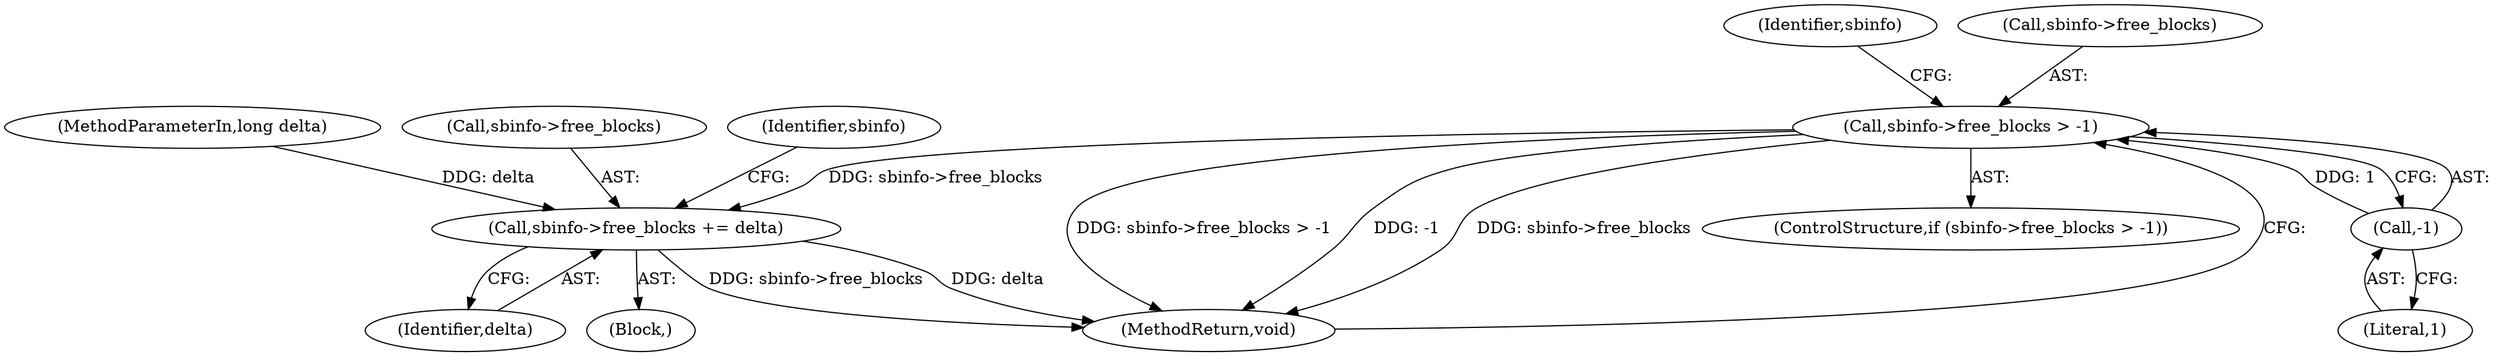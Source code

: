 digraph "1_linux_90481622d75715bfcb68501280a917dbfe516029_0@API" {
"1000114" [label="(Call,sbinfo->free_blocks > -1)"];
"1000118" [label="(Call,-1)"];
"1000126" [label="(Call,sbinfo->free_blocks += delta)"];
"1000136" [label="(MethodReturn,void)"];
"1000126" [label="(Call,sbinfo->free_blocks += delta)"];
"1000124" [label="(Identifier,sbinfo)"];
"1000102" [label="(MethodParameterIn,long delta)"];
"1000118" [label="(Call,-1)"];
"1000127" [label="(Call,sbinfo->free_blocks)"];
"1000120" [label="(Block,)"];
"1000114" [label="(Call,sbinfo->free_blocks > -1)"];
"1000130" [label="(Identifier,delta)"];
"1000115" [label="(Call,sbinfo->free_blocks)"];
"1000113" [label="(ControlStructure,if (sbinfo->free_blocks > -1))"];
"1000119" [label="(Literal,1)"];
"1000134" [label="(Identifier,sbinfo)"];
"1000114" -> "1000113"  [label="AST: "];
"1000114" -> "1000118"  [label="CFG: "];
"1000115" -> "1000114"  [label="AST: "];
"1000118" -> "1000114"  [label="AST: "];
"1000124" -> "1000114"  [label="CFG: "];
"1000136" -> "1000114"  [label="CFG: "];
"1000114" -> "1000136"  [label="DDG: sbinfo->free_blocks > -1"];
"1000114" -> "1000136"  [label="DDG: -1"];
"1000114" -> "1000136"  [label="DDG: sbinfo->free_blocks"];
"1000118" -> "1000114"  [label="DDG: 1"];
"1000114" -> "1000126"  [label="DDG: sbinfo->free_blocks"];
"1000118" -> "1000119"  [label="CFG: "];
"1000119" -> "1000118"  [label="AST: "];
"1000126" -> "1000120"  [label="AST: "];
"1000126" -> "1000130"  [label="CFG: "];
"1000127" -> "1000126"  [label="AST: "];
"1000130" -> "1000126"  [label="AST: "];
"1000134" -> "1000126"  [label="CFG: "];
"1000126" -> "1000136"  [label="DDG: sbinfo->free_blocks"];
"1000126" -> "1000136"  [label="DDG: delta"];
"1000102" -> "1000126"  [label="DDG: delta"];
}
